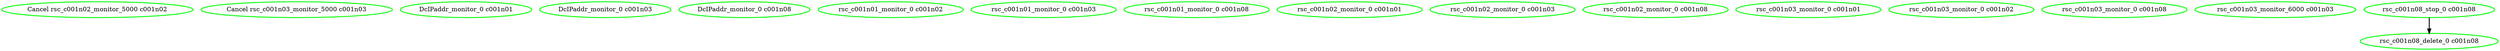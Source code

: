  digraph "g" {
"Cancel rsc_c001n02_monitor_5000 c001n02" [ style=bold color="green" fontcolor="black"]
"Cancel rsc_c001n03_monitor_5000 c001n03" [ style=bold color="green" fontcolor="black"]
"DcIPaddr_monitor_0 c001n01" [ style=bold color="green" fontcolor="black"]
"DcIPaddr_monitor_0 c001n03" [ style=bold color="green" fontcolor="black"]
"DcIPaddr_monitor_0 c001n08" [ style=bold color="green" fontcolor="black"]
"rsc_c001n01_monitor_0 c001n02" [ style=bold color="green" fontcolor="black"]
"rsc_c001n01_monitor_0 c001n03" [ style=bold color="green" fontcolor="black"]
"rsc_c001n01_monitor_0 c001n08" [ style=bold color="green" fontcolor="black"]
"rsc_c001n02_monitor_0 c001n01" [ style=bold color="green" fontcolor="black"]
"rsc_c001n02_monitor_0 c001n03" [ style=bold color="green" fontcolor="black"]
"rsc_c001n02_monitor_0 c001n08" [ style=bold color="green" fontcolor="black"]
"rsc_c001n03_monitor_0 c001n01" [ style=bold color="green" fontcolor="black"]
"rsc_c001n03_monitor_0 c001n02" [ style=bold color="green" fontcolor="black"]
"rsc_c001n03_monitor_0 c001n08" [ style=bold color="green" fontcolor="black"]
"rsc_c001n03_monitor_6000 c001n03" [ style=bold color="green" fontcolor="black"]
"rsc_c001n08_delete_0 c001n08" [ style=bold color="green" fontcolor="black"]
"rsc_c001n08_stop_0 c001n08" -> "rsc_c001n08_delete_0 c001n08" [ style = bold]
"rsc_c001n08_stop_0 c001n08" [ style=bold color="green" fontcolor="black"]
}
